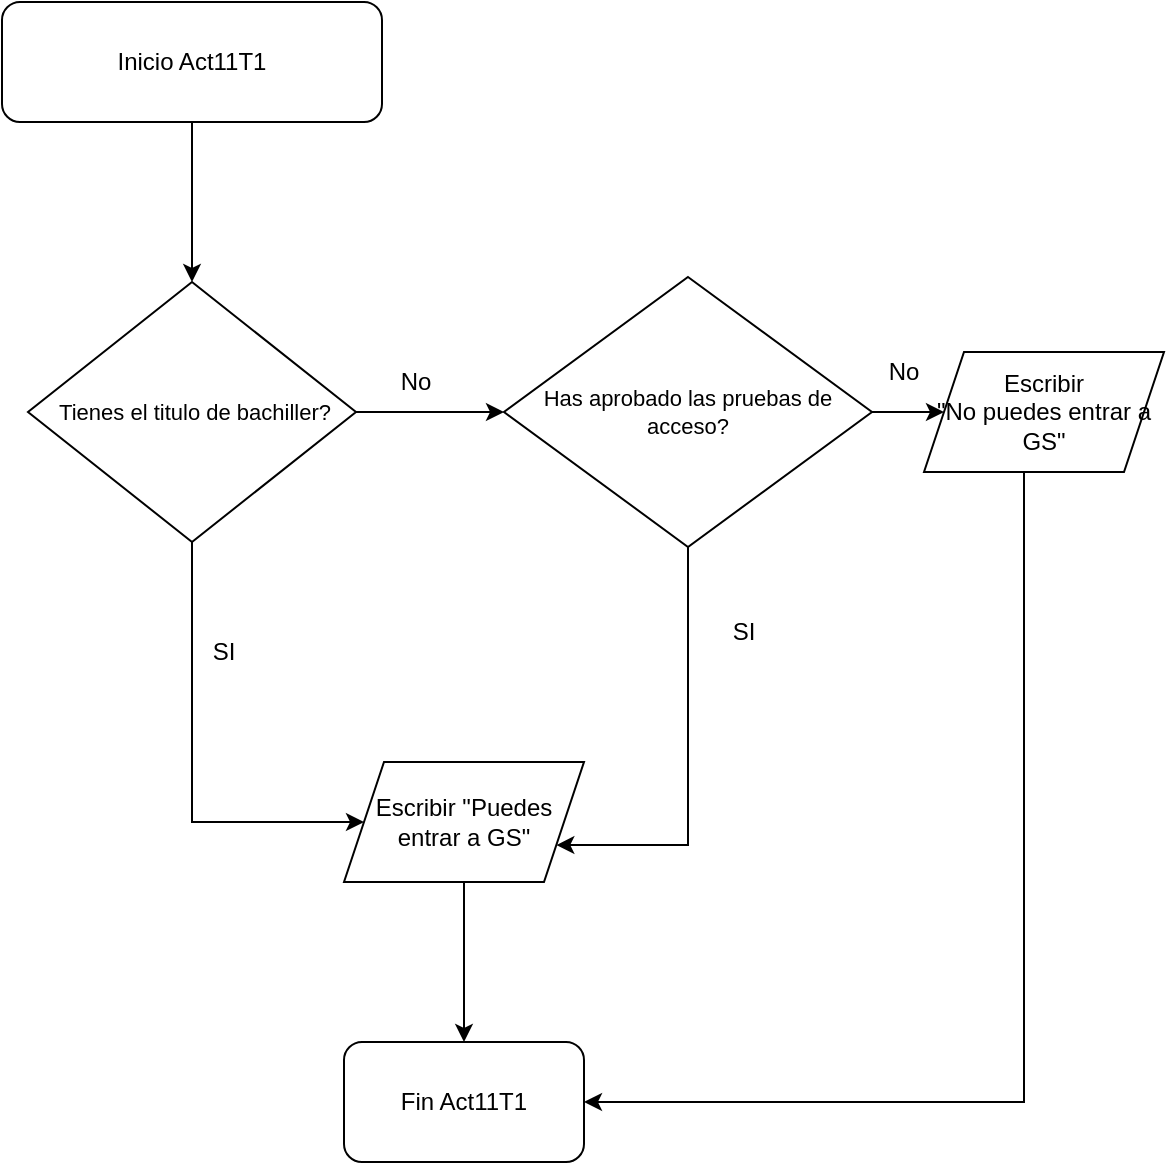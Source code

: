 <mxfile version="21.7.5" type="device">
  <diagram name="Página-1" id="icHRRqdWYPpzi9K2ltdw">
    <mxGraphModel dx="1418" dy="820" grid="1" gridSize="10" guides="1" tooltips="1" connect="1" arrows="1" fold="1" page="1" pageScale="1" pageWidth="827" pageHeight="1169" math="0" shadow="0">
      <root>
        <mxCell id="0" />
        <mxCell id="1" parent="0" />
        <mxCell id="1i_P0T_JfQFRRhE5NHzo-7" style="edgeStyle=orthogonalEdgeStyle;rounded=0;orthogonalLoop=1;jettySize=auto;html=1;" edge="1" parent="1" source="1i_P0T_JfQFRRhE5NHzo-1" target="1i_P0T_JfQFRRhE5NHzo-3">
          <mxGeometry relative="1" as="geometry" />
        </mxCell>
        <mxCell id="1i_P0T_JfQFRRhE5NHzo-1" value="Inicio Act11T1" style="rounded=1;whiteSpace=wrap;html=1;" vertex="1" parent="1">
          <mxGeometry x="239" y="80" width="190" height="60" as="geometry" />
        </mxCell>
        <mxCell id="1i_P0T_JfQFRRhE5NHzo-8" style="edgeStyle=orthogonalEdgeStyle;rounded=0;orthogonalLoop=1;jettySize=auto;html=1;entryX=0;entryY=0.5;entryDx=0;entryDy=0;" edge="1" parent="1" source="1i_P0T_JfQFRRhE5NHzo-3" target="1i_P0T_JfQFRRhE5NHzo-16">
          <mxGeometry relative="1" as="geometry">
            <mxPoint x="334" y="420" as="targetPoint" />
            <Array as="points">
              <mxPoint x="334" y="490" />
            </Array>
          </mxGeometry>
        </mxCell>
        <mxCell id="1i_P0T_JfQFRRhE5NHzo-11" style="edgeStyle=orthogonalEdgeStyle;rounded=0;orthogonalLoop=1;jettySize=auto;html=1;entryX=0;entryY=0.5;entryDx=0;entryDy=0;" edge="1" parent="1" source="1i_P0T_JfQFRRhE5NHzo-3" target="1i_P0T_JfQFRRhE5NHzo-6">
          <mxGeometry relative="1" as="geometry" />
        </mxCell>
        <mxCell id="1i_P0T_JfQFRRhE5NHzo-3" value="&amp;nbsp;Tienes el titulo de bachiller?" style="rhombus;whiteSpace=wrap;html=1;fontSize=11;" vertex="1" parent="1">
          <mxGeometry x="252" y="220" width="164" height="130" as="geometry" />
        </mxCell>
        <mxCell id="1i_P0T_JfQFRRhE5NHzo-17" style="edgeStyle=orthogonalEdgeStyle;rounded=0;orthogonalLoop=1;jettySize=auto;html=1;entryX=1;entryY=0.75;entryDx=0;entryDy=0;" edge="1" parent="1" source="1i_P0T_JfQFRRhE5NHzo-6" target="1i_P0T_JfQFRRhE5NHzo-16">
          <mxGeometry relative="1" as="geometry">
            <Array as="points">
              <mxPoint x="582" y="502" />
            </Array>
          </mxGeometry>
        </mxCell>
        <mxCell id="1i_P0T_JfQFRRhE5NHzo-20" style="edgeStyle=orthogonalEdgeStyle;rounded=0;orthogonalLoop=1;jettySize=auto;html=1;entryX=0;entryY=0.5;entryDx=0;entryDy=0;" edge="1" parent="1" source="1i_P0T_JfQFRRhE5NHzo-6" target="1i_P0T_JfQFRRhE5NHzo-19">
          <mxGeometry relative="1" as="geometry" />
        </mxCell>
        <mxCell id="1i_P0T_JfQFRRhE5NHzo-6" value="Has aprobado las pruebas de acceso?" style="rhombus;whiteSpace=wrap;html=1;verticalAlign=middle;fontSize=11;" vertex="1" parent="1">
          <mxGeometry x="490" y="217.5" width="184" height="135" as="geometry" />
        </mxCell>
        <mxCell id="1i_P0T_JfQFRRhE5NHzo-14" value="SI" style="text;html=1;strokeColor=none;fillColor=none;align=center;verticalAlign=middle;whiteSpace=wrap;rounded=0;" vertex="1" parent="1">
          <mxGeometry x="320" y="390" width="60" height="30" as="geometry" />
        </mxCell>
        <mxCell id="1i_P0T_JfQFRRhE5NHzo-15" value="SI" style="text;html=1;strokeColor=none;fillColor=none;align=center;verticalAlign=middle;whiteSpace=wrap;rounded=0;" vertex="1" parent="1">
          <mxGeometry x="580" y="380" width="60" height="30" as="geometry" />
        </mxCell>
        <mxCell id="1i_P0T_JfQFRRhE5NHzo-25" style="edgeStyle=orthogonalEdgeStyle;rounded=0;orthogonalLoop=1;jettySize=auto;html=1;entryX=0.5;entryY=0;entryDx=0;entryDy=0;" edge="1" parent="1" source="1i_P0T_JfQFRRhE5NHzo-16" target="1i_P0T_JfQFRRhE5NHzo-22">
          <mxGeometry relative="1" as="geometry" />
        </mxCell>
        <mxCell id="1i_P0T_JfQFRRhE5NHzo-16" value="Escribir &quot;Puedes entrar a GS&quot;" style="shape=parallelogram;perimeter=parallelogramPerimeter;whiteSpace=wrap;html=1;fixedSize=1;" vertex="1" parent="1">
          <mxGeometry x="410" y="460" width="120" height="60" as="geometry" />
        </mxCell>
        <mxCell id="1i_P0T_JfQFRRhE5NHzo-21" style="edgeStyle=orthogonalEdgeStyle;rounded=0;orthogonalLoop=1;jettySize=auto;html=1;" edge="1" parent="1" source="1i_P0T_JfQFRRhE5NHzo-19" target="1i_P0T_JfQFRRhE5NHzo-22">
          <mxGeometry relative="1" as="geometry">
            <mxPoint x="760" y="600" as="targetPoint" />
            <Array as="points">
              <mxPoint x="750" y="630" />
            </Array>
          </mxGeometry>
        </mxCell>
        <mxCell id="1i_P0T_JfQFRRhE5NHzo-19" value="Escribir &lt;br&gt;&quot;No puedes entrar a GS&quot;" style="shape=parallelogram;perimeter=parallelogramPerimeter;whiteSpace=wrap;html=1;fixedSize=1;" vertex="1" parent="1">
          <mxGeometry x="700" y="255" width="120" height="60" as="geometry" />
        </mxCell>
        <mxCell id="1i_P0T_JfQFRRhE5NHzo-22" value="Fin Act11T1" style="rounded=1;whiteSpace=wrap;html=1;" vertex="1" parent="1">
          <mxGeometry x="410" y="600" width="120" height="60" as="geometry" />
        </mxCell>
        <mxCell id="1i_P0T_JfQFRRhE5NHzo-23" value="No" style="text;html=1;strokeColor=none;fillColor=none;align=center;verticalAlign=middle;whiteSpace=wrap;rounded=0;" vertex="1" parent="1">
          <mxGeometry x="416" y="255" width="60" height="30" as="geometry" />
        </mxCell>
        <mxCell id="1i_P0T_JfQFRRhE5NHzo-24" value="No" style="text;html=1;strokeColor=none;fillColor=none;align=center;verticalAlign=middle;whiteSpace=wrap;rounded=0;" vertex="1" parent="1">
          <mxGeometry x="660" y="250" width="60" height="30" as="geometry" />
        </mxCell>
      </root>
    </mxGraphModel>
  </diagram>
</mxfile>
